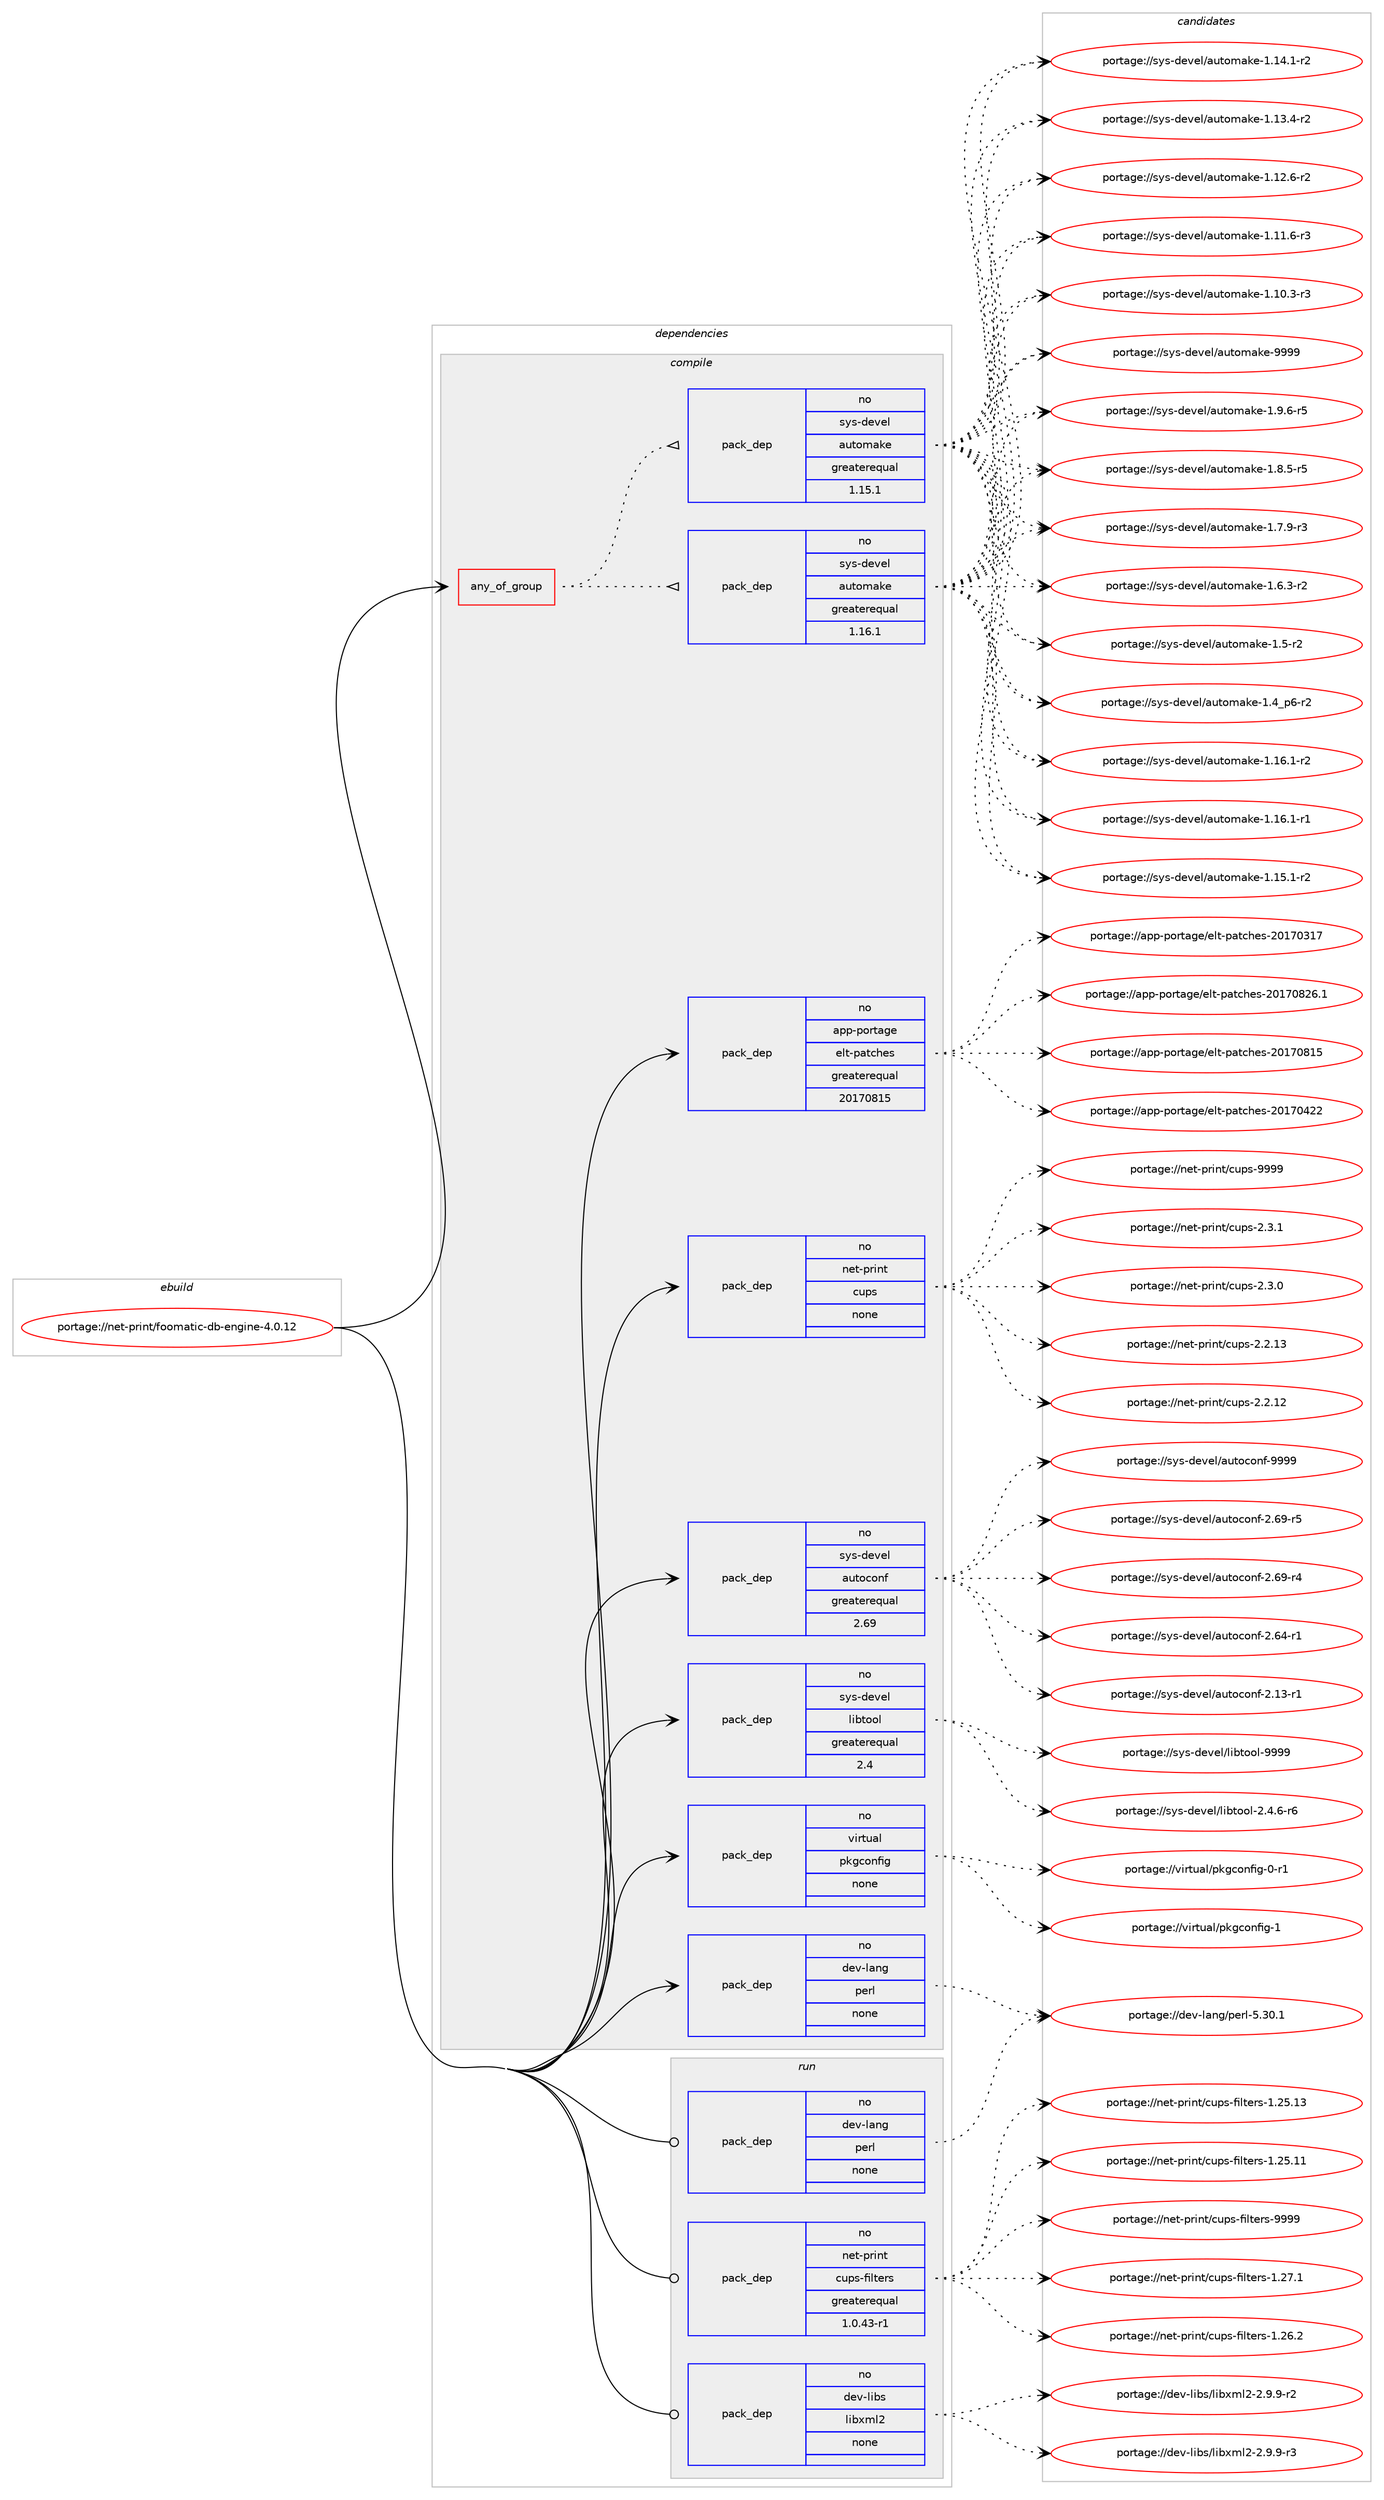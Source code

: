 digraph prolog {

# *************
# Graph options
# *************

newrank=true;
concentrate=true;
compound=true;
graph [rankdir=LR,fontname=Helvetica,fontsize=10,ranksep=1.5];#, ranksep=2.5, nodesep=0.2];
edge  [arrowhead=vee];
node  [fontname=Helvetica,fontsize=10];

# **********
# The ebuild
# **********

subgraph cluster_leftcol {
color=gray;
rank=same;
label=<<i>ebuild</i>>;
id [label="portage://net-print/foomatic-db-engine-4.0.12", color=red, width=4, href="../net-print/foomatic-db-engine-4.0.12.svg"];
}

# ****************
# The dependencies
# ****************

subgraph cluster_midcol {
color=gray;
label=<<i>dependencies</i>>;
subgraph cluster_compile {
fillcolor="#eeeeee";
style=filled;
label=<<i>compile</i>>;
subgraph any1794 {
dependency112084 [label=<<TABLE BORDER="0" CELLBORDER="1" CELLSPACING="0" CELLPADDING="4"><TR><TD CELLPADDING="10">any_of_group</TD></TR></TABLE>>, shape=none, color=red];subgraph pack87616 {
dependency112085 [label=<<TABLE BORDER="0" CELLBORDER="1" CELLSPACING="0" CELLPADDING="4" WIDTH="220"><TR><TD ROWSPAN="6" CELLPADDING="30">pack_dep</TD></TR><TR><TD WIDTH="110">no</TD></TR><TR><TD>sys-devel</TD></TR><TR><TD>automake</TD></TR><TR><TD>greaterequal</TD></TR><TR><TD>1.16.1</TD></TR></TABLE>>, shape=none, color=blue];
}
dependency112084:e -> dependency112085:w [weight=20,style="dotted",arrowhead="oinv"];
subgraph pack87617 {
dependency112086 [label=<<TABLE BORDER="0" CELLBORDER="1" CELLSPACING="0" CELLPADDING="4" WIDTH="220"><TR><TD ROWSPAN="6" CELLPADDING="30">pack_dep</TD></TR><TR><TD WIDTH="110">no</TD></TR><TR><TD>sys-devel</TD></TR><TR><TD>automake</TD></TR><TR><TD>greaterequal</TD></TR><TR><TD>1.15.1</TD></TR></TABLE>>, shape=none, color=blue];
}
dependency112084:e -> dependency112086:w [weight=20,style="dotted",arrowhead="oinv"];
}
id:e -> dependency112084:w [weight=20,style="solid",arrowhead="vee"];
subgraph pack87618 {
dependency112087 [label=<<TABLE BORDER="0" CELLBORDER="1" CELLSPACING="0" CELLPADDING="4" WIDTH="220"><TR><TD ROWSPAN="6" CELLPADDING="30">pack_dep</TD></TR><TR><TD WIDTH="110">no</TD></TR><TR><TD>app-portage</TD></TR><TR><TD>elt-patches</TD></TR><TR><TD>greaterequal</TD></TR><TR><TD>20170815</TD></TR></TABLE>>, shape=none, color=blue];
}
id:e -> dependency112087:w [weight=20,style="solid",arrowhead="vee"];
subgraph pack87619 {
dependency112088 [label=<<TABLE BORDER="0" CELLBORDER="1" CELLSPACING="0" CELLPADDING="4" WIDTH="220"><TR><TD ROWSPAN="6" CELLPADDING="30">pack_dep</TD></TR><TR><TD WIDTH="110">no</TD></TR><TR><TD>dev-lang</TD></TR><TR><TD>perl</TD></TR><TR><TD>none</TD></TR><TR><TD></TD></TR></TABLE>>, shape=none, color=blue];
}
id:e -> dependency112088:w [weight=20,style="solid",arrowhead="vee"];
subgraph pack87620 {
dependency112089 [label=<<TABLE BORDER="0" CELLBORDER="1" CELLSPACING="0" CELLPADDING="4" WIDTH="220"><TR><TD ROWSPAN="6" CELLPADDING="30">pack_dep</TD></TR><TR><TD WIDTH="110">no</TD></TR><TR><TD>net-print</TD></TR><TR><TD>cups</TD></TR><TR><TD>none</TD></TR><TR><TD></TD></TR></TABLE>>, shape=none, color=blue];
}
id:e -> dependency112089:w [weight=20,style="solid",arrowhead="vee"];
subgraph pack87621 {
dependency112090 [label=<<TABLE BORDER="0" CELLBORDER="1" CELLSPACING="0" CELLPADDING="4" WIDTH="220"><TR><TD ROWSPAN="6" CELLPADDING="30">pack_dep</TD></TR><TR><TD WIDTH="110">no</TD></TR><TR><TD>sys-devel</TD></TR><TR><TD>autoconf</TD></TR><TR><TD>greaterequal</TD></TR><TR><TD>2.69</TD></TR></TABLE>>, shape=none, color=blue];
}
id:e -> dependency112090:w [weight=20,style="solid",arrowhead="vee"];
subgraph pack87622 {
dependency112091 [label=<<TABLE BORDER="0" CELLBORDER="1" CELLSPACING="0" CELLPADDING="4" WIDTH="220"><TR><TD ROWSPAN="6" CELLPADDING="30">pack_dep</TD></TR><TR><TD WIDTH="110">no</TD></TR><TR><TD>sys-devel</TD></TR><TR><TD>libtool</TD></TR><TR><TD>greaterequal</TD></TR><TR><TD>2.4</TD></TR></TABLE>>, shape=none, color=blue];
}
id:e -> dependency112091:w [weight=20,style="solid",arrowhead="vee"];
subgraph pack87623 {
dependency112092 [label=<<TABLE BORDER="0" CELLBORDER="1" CELLSPACING="0" CELLPADDING="4" WIDTH="220"><TR><TD ROWSPAN="6" CELLPADDING="30">pack_dep</TD></TR><TR><TD WIDTH="110">no</TD></TR><TR><TD>virtual</TD></TR><TR><TD>pkgconfig</TD></TR><TR><TD>none</TD></TR><TR><TD></TD></TR></TABLE>>, shape=none, color=blue];
}
id:e -> dependency112092:w [weight=20,style="solid",arrowhead="vee"];
}
subgraph cluster_compileandrun {
fillcolor="#eeeeee";
style=filled;
label=<<i>compile and run</i>>;
}
subgraph cluster_run {
fillcolor="#eeeeee";
style=filled;
label=<<i>run</i>>;
subgraph pack87624 {
dependency112093 [label=<<TABLE BORDER="0" CELLBORDER="1" CELLSPACING="0" CELLPADDING="4" WIDTH="220"><TR><TD ROWSPAN="6" CELLPADDING="30">pack_dep</TD></TR><TR><TD WIDTH="110">no</TD></TR><TR><TD>dev-lang</TD></TR><TR><TD>perl</TD></TR><TR><TD>none</TD></TR><TR><TD></TD></TR></TABLE>>, shape=none, color=blue];
}
id:e -> dependency112093:w [weight=20,style="solid",arrowhead="odot"];
subgraph pack87625 {
dependency112094 [label=<<TABLE BORDER="0" CELLBORDER="1" CELLSPACING="0" CELLPADDING="4" WIDTH="220"><TR><TD ROWSPAN="6" CELLPADDING="30">pack_dep</TD></TR><TR><TD WIDTH="110">no</TD></TR><TR><TD>dev-libs</TD></TR><TR><TD>libxml2</TD></TR><TR><TD>none</TD></TR><TR><TD></TD></TR></TABLE>>, shape=none, color=blue];
}
id:e -> dependency112094:w [weight=20,style="solid",arrowhead="odot"];
subgraph pack87626 {
dependency112095 [label=<<TABLE BORDER="0" CELLBORDER="1" CELLSPACING="0" CELLPADDING="4" WIDTH="220"><TR><TD ROWSPAN="6" CELLPADDING="30">pack_dep</TD></TR><TR><TD WIDTH="110">no</TD></TR><TR><TD>net-print</TD></TR><TR><TD>cups-filters</TD></TR><TR><TD>greaterequal</TD></TR><TR><TD>1.0.43-r1</TD></TR></TABLE>>, shape=none, color=blue];
}
id:e -> dependency112095:w [weight=20,style="solid",arrowhead="odot"];
}
}

# **************
# The candidates
# **************

subgraph cluster_choices {
rank=same;
color=gray;
label=<<i>candidates</i>>;

subgraph choice87616 {
color=black;
nodesep=1;
choice115121115451001011181011084797117116111109971071014557575757 [label="portage://sys-devel/automake-9999", color=red, width=4,href="../sys-devel/automake-9999.svg"];
choice115121115451001011181011084797117116111109971071014549465746544511453 [label="portage://sys-devel/automake-1.9.6-r5", color=red, width=4,href="../sys-devel/automake-1.9.6-r5.svg"];
choice115121115451001011181011084797117116111109971071014549465646534511453 [label="portage://sys-devel/automake-1.8.5-r5", color=red, width=4,href="../sys-devel/automake-1.8.5-r5.svg"];
choice115121115451001011181011084797117116111109971071014549465546574511451 [label="portage://sys-devel/automake-1.7.9-r3", color=red, width=4,href="../sys-devel/automake-1.7.9-r3.svg"];
choice115121115451001011181011084797117116111109971071014549465446514511450 [label="portage://sys-devel/automake-1.6.3-r2", color=red, width=4,href="../sys-devel/automake-1.6.3-r2.svg"];
choice11512111545100101118101108479711711611110997107101454946534511450 [label="portage://sys-devel/automake-1.5-r2", color=red, width=4,href="../sys-devel/automake-1.5-r2.svg"];
choice115121115451001011181011084797117116111109971071014549465295112544511450 [label="portage://sys-devel/automake-1.4_p6-r2", color=red, width=4,href="../sys-devel/automake-1.4_p6-r2.svg"];
choice11512111545100101118101108479711711611110997107101454946495446494511450 [label="portage://sys-devel/automake-1.16.1-r2", color=red, width=4,href="../sys-devel/automake-1.16.1-r2.svg"];
choice11512111545100101118101108479711711611110997107101454946495446494511449 [label="portage://sys-devel/automake-1.16.1-r1", color=red, width=4,href="../sys-devel/automake-1.16.1-r1.svg"];
choice11512111545100101118101108479711711611110997107101454946495346494511450 [label="portage://sys-devel/automake-1.15.1-r2", color=red, width=4,href="../sys-devel/automake-1.15.1-r2.svg"];
choice11512111545100101118101108479711711611110997107101454946495246494511450 [label="portage://sys-devel/automake-1.14.1-r2", color=red, width=4,href="../sys-devel/automake-1.14.1-r2.svg"];
choice11512111545100101118101108479711711611110997107101454946495146524511450 [label="portage://sys-devel/automake-1.13.4-r2", color=red, width=4,href="../sys-devel/automake-1.13.4-r2.svg"];
choice11512111545100101118101108479711711611110997107101454946495046544511450 [label="portage://sys-devel/automake-1.12.6-r2", color=red, width=4,href="../sys-devel/automake-1.12.6-r2.svg"];
choice11512111545100101118101108479711711611110997107101454946494946544511451 [label="portage://sys-devel/automake-1.11.6-r3", color=red, width=4,href="../sys-devel/automake-1.11.6-r3.svg"];
choice11512111545100101118101108479711711611110997107101454946494846514511451 [label="portage://sys-devel/automake-1.10.3-r3", color=red, width=4,href="../sys-devel/automake-1.10.3-r3.svg"];
dependency112085:e -> choice115121115451001011181011084797117116111109971071014557575757:w [style=dotted,weight="100"];
dependency112085:e -> choice115121115451001011181011084797117116111109971071014549465746544511453:w [style=dotted,weight="100"];
dependency112085:e -> choice115121115451001011181011084797117116111109971071014549465646534511453:w [style=dotted,weight="100"];
dependency112085:e -> choice115121115451001011181011084797117116111109971071014549465546574511451:w [style=dotted,weight="100"];
dependency112085:e -> choice115121115451001011181011084797117116111109971071014549465446514511450:w [style=dotted,weight="100"];
dependency112085:e -> choice11512111545100101118101108479711711611110997107101454946534511450:w [style=dotted,weight="100"];
dependency112085:e -> choice115121115451001011181011084797117116111109971071014549465295112544511450:w [style=dotted,weight="100"];
dependency112085:e -> choice11512111545100101118101108479711711611110997107101454946495446494511450:w [style=dotted,weight="100"];
dependency112085:e -> choice11512111545100101118101108479711711611110997107101454946495446494511449:w [style=dotted,weight="100"];
dependency112085:e -> choice11512111545100101118101108479711711611110997107101454946495346494511450:w [style=dotted,weight="100"];
dependency112085:e -> choice11512111545100101118101108479711711611110997107101454946495246494511450:w [style=dotted,weight="100"];
dependency112085:e -> choice11512111545100101118101108479711711611110997107101454946495146524511450:w [style=dotted,weight="100"];
dependency112085:e -> choice11512111545100101118101108479711711611110997107101454946495046544511450:w [style=dotted,weight="100"];
dependency112085:e -> choice11512111545100101118101108479711711611110997107101454946494946544511451:w [style=dotted,weight="100"];
dependency112085:e -> choice11512111545100101118101108479711711611110997107101454946494846514511451:w [style=dotted,weight="100"];
}
subgraph choice87617 {
color=black;
nodesep=1;
choice115121115451001011181011084797117116111109971071014557575757 [label="portage://sys-devel/automake-9999", color=red, width=4,href="../sys-devel/automake-9999.svg"];
choice115121115451001011181011084797117116111109971071014549465746544511453 [label="portage://sys-devel/automake-1.9.6-r5", color=red, width=4,href="../sys-devel/automake-1.9.6-r5.svg"];
choice115121115451001011181011084797117116111109971071014549465646534511453 [label="portage://sys-devel/automake-1.8.5-r5", color=red, width=4,href="../sys-devel/automake-1.8.5-r5.svg"];
choice115121115451001011181011084797117116111109971071014549465546574511451 [label="portage://sys-devel/automake-1.7.9-r3", color=red, width=4,href="../sys-devel/automake-1.7.9-r3.svg"];
choice115121115451001011181011084797117116111109971071014549465446514511450 [label="portage://sys-devel/automake-1.6.3-r2", color=red, width=4,href="../sys-devel/automake-1.6.3-r2.svg"];
choice11512111545100101118101108479711711611110997107101454946534511450 [label="portage://sys-devel/automake-1.5-r2", color=red, width=4,href="../sys-devel/automake-1.5-r2.svg"];
choice115121115451001011181011084797117116111109971071014549465295112544511450 [label="portage://sys-devel/automake-1.4_p6-r2", color=red, width=4,href="../sys-devel/automake-1.4_p6-r2.svg"];
choice11512111545100101118101108479711711611110997107101454946495446494511450 [label="portage://sys-devel/automake-1.16.1-r2", color=red, width=4,href="../sys-devel/automake-1.16.1-r2.svg"];
choice11512111545100101118101108479711711611110997107101454946495446494511449 [label="portage://sys-devel/automake-1.16.1-r1", color=red, width=4,href="../sys-devel/automake-1.16.1-r1.svg"];
choice11512111545100101118101108479711711611110997107101454946495346494511450 [label="portage://sys-devel/automake-1.15.1-r2", color=red, width=4,href="../sys-devel/automake-1.15.1-r2.svg"];
choice11512111545100101118101108479711711611110997107101454946495246494511450 [label="portage://sys-devel/automake-1.14.1-r2", color=red, width=4,href="../sys-devel/automake-1.14.1-r2.svg"];
choice11512111545100101118101108479711711611110997107101454946495146524511450 [label="portage://sys-devel/automake-1.13.4-r2", color=red, width=4,href="../sys-devel/automake-1.13.4-r2.svg"];
choice11512111545100101118101108479711711611110997107101454946495046544511450 [label="portage://sys-devel/automake-1.12.6-r2", color=red, width=4,href="../sys-devel/automake-1.12.6-r2.svg"];
choice11512111545100101118101108479711711611110997107101454946494946544511451 [label="portage://sys-devel/automake-1.11.6-r3", color=red, width=4,href="../sys-devel/automake-1.11.6-r3.svg"];
choice11512111545100101118101108479711711611110997107101454946494846514511451 [label="portage://sys-devel/automake-1.10.3-r3", color=red, width=4,href="../sys-devel/automake-1.10.3-r3.svg"];
dependency112086:e -> choice115121115451001011181011084797117116111109971071014557575757:w [style=dotted,weight="100"];
dependency112086:e -> choice115121115451001011181011084797117116111109971071014549465746544511453:w [style=dotted,weight="100"];
dependency112086:e -> choice115121115451001011181011084797117116111109971071014549465646534511453:w [style=dotted,weight="100"];
dependency112086:e -> choice115121115451001011181011084797117116111109971071014549465546574511451:w [style=dotted,weight="100"];
dependency112086:e -> choice115121115451001011181011084797117116111109971071014549465446514511450:w [style=dotted,weight="100"];
dependency112086:e -> choice11512111545100101118101108479711711611110997107101454946534511450:w [style=dotted,weight="100"];
dependency112086:e -> choice115121115451001011181011084797117116111109971071014549465295112544511450:w [style=dotted,weight="100"];
dependency112086:e -> choice11512111545100101118101108479711711611110997107101454946495446494511450:w [style=dotted,weight="100"];
dependency112086:e -> choice11512111545100101118101108479711711611110997107101454946495446494511449:w [style=dotted,weight="100"];
dependency112086:e -> choice11512111545100101118101108479711711611110997107101454946495346494511450:w [style=dotted,weight="100"];
dependency112086:e -> choice11512111545100101118101108479711711611110997107101454946495246494511450:w [style=dotted,weight="100"];
dependency112086:e -> choice11512111545100101118101108479711711611110997107101454946495146524511450:w [style=dotted,weight="100"];
dependency112086:e -> choice11512111545100101118101108479711711611110997107101454946495046544511450:w [style=dotted,weight="100"];
dependency112086:e -> choice11512111545100101118101108479711711611110997107101454946494946544511451:w [style=dotted,weight="100"];
dependency112086:e -> choice11512111545100101118101108479711711611110997107101454946494846514511451:w [style=dotted,weight="100"];
}
subgraph choice87618 {
color=black;
nodesep=1;
choice971121124511211111411697103101471011081164511297116991041011154550484955485650544649 [label="portage://app-portage/elt-patches-20170826.1", color=red, width=4,href="../app-portage/elt-patches-20170826.1.svg"];
choice97112112451121111141169710310147101108116451129711699104101115455048495548564953 [label="portage://app-portage/elt-patches-20170815", color=red, width=4,href="../app-portage/elt-patches-20170815.svg"];
choice97112112451121111141169710310147101108116451129711699104101115455048495548525050 [label="portage://app-portage/elt-patches-20170422", color=red, width=4,href="../app-portage/elt-patches-20170422.svg"];
choice97112112451121111141169710310147101108116451129711699104101115455048495548514955 [label="portage://app-portage/elt-patches-20170317", color=red, width=4,href="../app-portage/elt-patches-20170317.svg"];
dependency112087:e -> choice971121124511211111411697103101471011081164511297116991041011154550484955485650544649:w [style=dotted,weight="100"];
dependency112087:e -> choice97112112451121111141169710310147101108116451129711699104101115455048495548564953:w [style=dotted,weight="100"];
dependency112087:e -> choice97112112451121111141169710310147101108116451129711699104101115455048495548525050:w [style=dotted,weight="100"];
dependency112087:e -> choice97112112451121111141169710310147101108116451129711699104101115455048495548514955:w [style=dotted,weight="100"];
}
subgraph choice87619 {
color=black;
nodesep=1;
choice10010111845108971101034711210111410845534651484649 [label="portage://dev-lang/perl-5.30.1", color=red, width=4,href="../dev-lang/perl-5.30.1.svg"];
dependency112088:e -> choice10010111845108971101034711210111410845534651484649:w [style=dotted,weight="100"];
}
subgraph choice87620 {
color=black;
nodesep=1;
choice1101011164511211410511011647991171121154557575757 [label="portage://net-print/cups-9999", color=red, width=4,href="../net-print/cups-9999.svg"];
choice110101116451121141051101164799117112115455046514649 [label="portage://net-print/cups-2.3.1", color=red, width=4,href="../net-print/cups-2.3.1.svg"];
choice110101116451121141051101164799117112115455046514648 [label="portage://net-print/cups-2.3.0", color=red, width=4,href="../net-print/cups-2.3.0.svg"];
choice11010111645112114105110116479911711211545504650464951 [label="portage://net-print/cups-2.2.13", color=red, width=4,href="../net-print/cups-2.2.13.svg"];
choice11010111645112114105110116479911711211545504650464950 [label="portage://net-print/cups-2.2.12", color=red, width=4,href="../net-print/cups-2.2.12.svg"];
dependency112089:e -> choice1101011164511211410511011647991171121154557575757:w [style=dotted,weight="100"];
dependency112089:e -> choice110101116451121141051101164799117112115455046514649:w [style=dotted,weight="100"];
dependency112089:e -> choice110101116451121141051101164799117112115455046514648:w [style=dotted,weight="100"];
dependency112089:e -> choice11010111645112114105110116479911711211545504650464951:w [style=dotted,weight="100"];
dependency112089:e -> choice11010111645112114105110116479911711211545504650464950:w [style=dotted,weight="100"];
}
subgraph choice87621 {
color=black;
nodesep=1;
choice115121115451001011181011084797117116111991111101024557575757 [label="portage://sys-devel/autoconf-9999", color=red, width=4,href="../sys-devel/autoconf-9999.svg"];
choice1151211154510010111810110847971171161119911111010245504654574511453 [label="portage://sys-devel/autoconf-2.69-r5", color=red, width=4,href="../sys-devel/autoconf-2.69-r5.svg"];
choice1151211154510010111810110847971171161119911111010245504654574511452 [label="portage://sys-devel/autoconf-2.69-r4", color=red, width=4,href="../sys-devel/autoconf-2.69-r4.svg"];
choice1151211154510010111810110847971171161119911111010245504654524511449 [label="portage://sys-devel/autoconf-2.64-r1", color=red, width=4,href="../sys-devel/autoconf-2.64-r1.svg"];
choice1151211154510010111810110847971171161119911111010245504649514511449 [label="portage://sys-devel/autoconf-2.13-r1", color=red, width=4,href="../sys-devel/autoconf-2.13-r1.svg"];
dependency112090:e -> choice115121115451001011181011084797117116111991111101024557575757:w [style=dotted,weight="100"];
dependency112090:e -> choice1151211154510010111810110847971171161119911111010245504654574511453:w [style=dotted,weight="100"];
dependency112090:e -> choice1151211154510010111810110847971171161119911111010245504654574511452:w [style=dotted,weight="100"];
dependency112090:e -> choice1151211154510010111810110847971171161119911111010245504654524511449:w [style=dotted,weight="100"];
dependency112090:e -> choice1151211154510010111810110847971171161119911111010245504649514511449:w [style=dotted,weight="100"];
}
subgraph choice87622 {
color=black;
nodesep=1;
choice1151211154510010111810110847108105981161111111084557575757 [label="portage://sys-devel/libtool-9999", color=red, width=4,href="../sys-devel/libtool-9999.svg"];
choice1151211154510010111810110847108105981161111111084550465246544511454 [label="portage://sys-devel/libtool-2.4.6-r6", color=red, width=4,href="../sys-devel/libtool-2.4.6-r6.svg"];
dependency112091:e -> choice1151211154510010111810110847108105981161111111084557575757:w [style=dotted,weight="100"];
dependency112091:e -> choice1151211154510010111810110847108105981161111111084550465246544511454:w [style=dotted,weight="100"];
}
subgraph choice87623 {
color=black;
nodesep=1;
choice1181051141161179710847112107103991111101021051034549 [label="portage://virtual/pkgconfig-1", color=red, width=4,href="../virtual/pkgconfig-1.svg"];
choice11810511411611797108471121071039911111010210510345484511449 [label="portage://virtual/pkgconfig-0-r1", color=red, width=4,href="../virtual/pkgconfig-0-r1.svg"];
dependency112092:e -> choice1181051141161179710847112107103991111101021051034549:w [style=dotted,weight="100"];
dependency112092:e -> choice11810511411611797108471121071039911111010210510345484511449:w [style=dotted,weight="100"];
}
subgraph choice87624 {
color=black;
nodesep=1;
choice10010111845108971101034711210111410845534651484649 [label="portage://dev-lang/perl-5.30.1", color=red, width=4,href="../dev-lang/perl-5.30.1.svg"];
dependency112093:e -> choice10010111845108971101034711210111410845534651484649:w [style=dotted,weight="100"];
}
subgraph choice87625 {
color=black;
nodesep=1;
choice10010111845108105981154710810598120109108504550465746574511451 [label="portage://dev-libs/libxml2-2.9.9-r3", color=red, width=4,href="../dev-libs/libxml2-2.9.9-r3.svg"];
choice10010111845108105981154710810598120109108504550465746574511450 [label="portage://dev-libs/libxml2-2.9.9-r2", color=red, width=4,href="../dev-libs/libxml2-2.9.9-r2.svg"];
dependency112094:e -> choice10010111845108105981154710810598120109108504550465746574511451:w [style=dotted,weight="100"];
dependency112094:e -> choice10010111845108105981154710810598120109108504550465746574511450:w [style=dotted,weight="100"];
}
subgraph choice87626 {
color=black;
nodesep=1;
choice110101116451121141051101164799117112115451021051081161011141154557575757 [label="portage://net-print/cups-filters-9999", color=red, width=4,href="../net-print/cups-filters-9999.svg"];
choice1101011164511211410511011647991171121154510210510811610111411545494650554649 [label="portage://net-print/cups-filters-1.27.1", color=red, width=4,href="../net-print/cups-filters-1.27.1.svg"];
choice1101011164511211410511011647991171121154510210510811610111411545494650544650 [label="portage://net-print/cups-filters-1.26.2", color=red, width=4,href="../net-print/cups-filters-1.26.2.svg"];
choice110101116451121141051101164799117112115451021051081161011141154549465053464951 [label="portage://net-print/cups-filters-1.25.13", color=red, width=4,href="../net-print/cups-filters-1.25.13.svg"];
choice110101116451121141051101164799117112115451021051081161011141154549465053464949 [label="portage://net-print/cups-filters-1.25.11", color=red, width=4,href="../net-print/cups-filters-1.25.11.svg"];
dependency112095:e -> choice110101116451121141051101164799117112115451021051081161011141154557575757:w [style=dotted,weight="100"];
dependency112095:e -> choice1101011164511211410511011647991171121154510210510811610111411545494650554649:w [style=dotted,weight="100"];
dependency112095:e -> choice1101011164511211410511011647991171121154510210510811610111411545494650544650:w [style=dotted,weight="100"];
dependency112095:e -> choice110101116451121141051101164799117112115451021051081161011141154549465053464951:w [style=dotted,weight="100"];
dependency112095:e -> choice110101116451121141051101164799117112115451021051081161011141154549465053464949:w [style=dotted,weight="100"];
}
}

}
